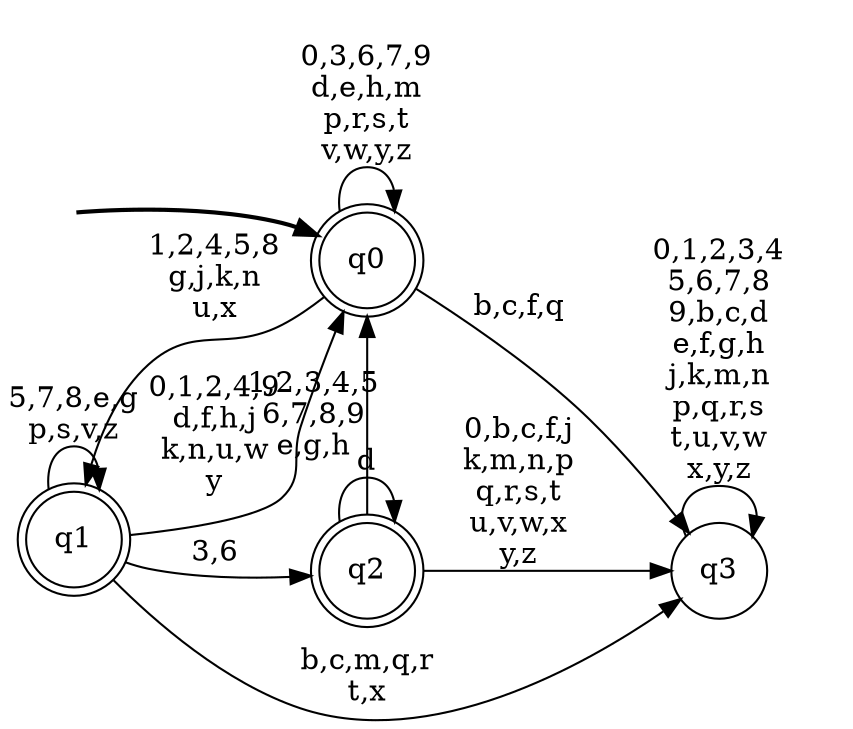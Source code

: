 digraph BlueStar {
__start0 [style = invis, shape = none, label = "", width = 0, height = 0];

rankdir=LR;
size="8,5";

s0 [style="rounded,filled", color="black", fillcolor="white" shape="doublecircle", label="q0"];
s1 [style="rounded,filled", color="black", fillcolor="white" shape="doublecircle", label="q1"];
s2 [style="rounded,filled", color="black", fillcolor="white" shape="doublecircle", label="q2"];
s3 [style="filled", color="black", fillcolor="white" shape="circle", label="q3"];
subgraph cluster_main { 
	graph [pad=".75", ranksep="0.15", nodesep="0.15"];
	 style=invis; 
	__start0 -> s0 [penwidth=2];
}
s0 -> s0 [label="0,3,6,7,9\nd,e,h,m\np,r,s,t\nv,w,y,z"];
s0 -> s1 [label="1,2,4,5,8\ng,j,k,n\nu,x"];
s0 -> s3 [label="b,c,f,q"];
s1 -> s0 [label="0,1,2,4,9\nd,f,h,j\nk,n,u,w\ny"];
s1 -> s1 [label="5,7,8,e,g\np,s,v,z"];
s1 -> s2 [label="3,6"];
s1 -> s3 [label="b,c,m,q,r\nt,x"];
s2 -> s0 [label="1,2,3,4,5\n6,7,8,9\ne,g,h"];
s2 -> s2 [label="d"];
s2 -> s3 [label="0,b,c,f,j\nk,m,n,p\nq,r,s,t\nu,v,w,x\ny,z"];
s3 -> s3 [label="0,1,2,3,4\n5,6,7,8\n9,b,c,d\ne,f,g,h\nj,k,m,n\np,q,r,s\nt,u,v,w\nx,y,z"];

}